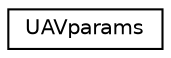 digraph "Graphical Class Hierarchy"
{
 // LATEX_PDF_SIZE
  edge [fontname="Helvetica",fontsize="10",labelfontname="Helvetica",labelfontsize="10"];
  node [fontname="Helvetica",fontsize="10",shape=record];
  rankdir="LR";
  Node0 [label="UAVparams",height=0.2,width=0.4,color="black", fillcolor="white", style="filled",URL="$struct_u_a_vparams.html",tooltip="Parsed UAV configuration from XML."];
}
